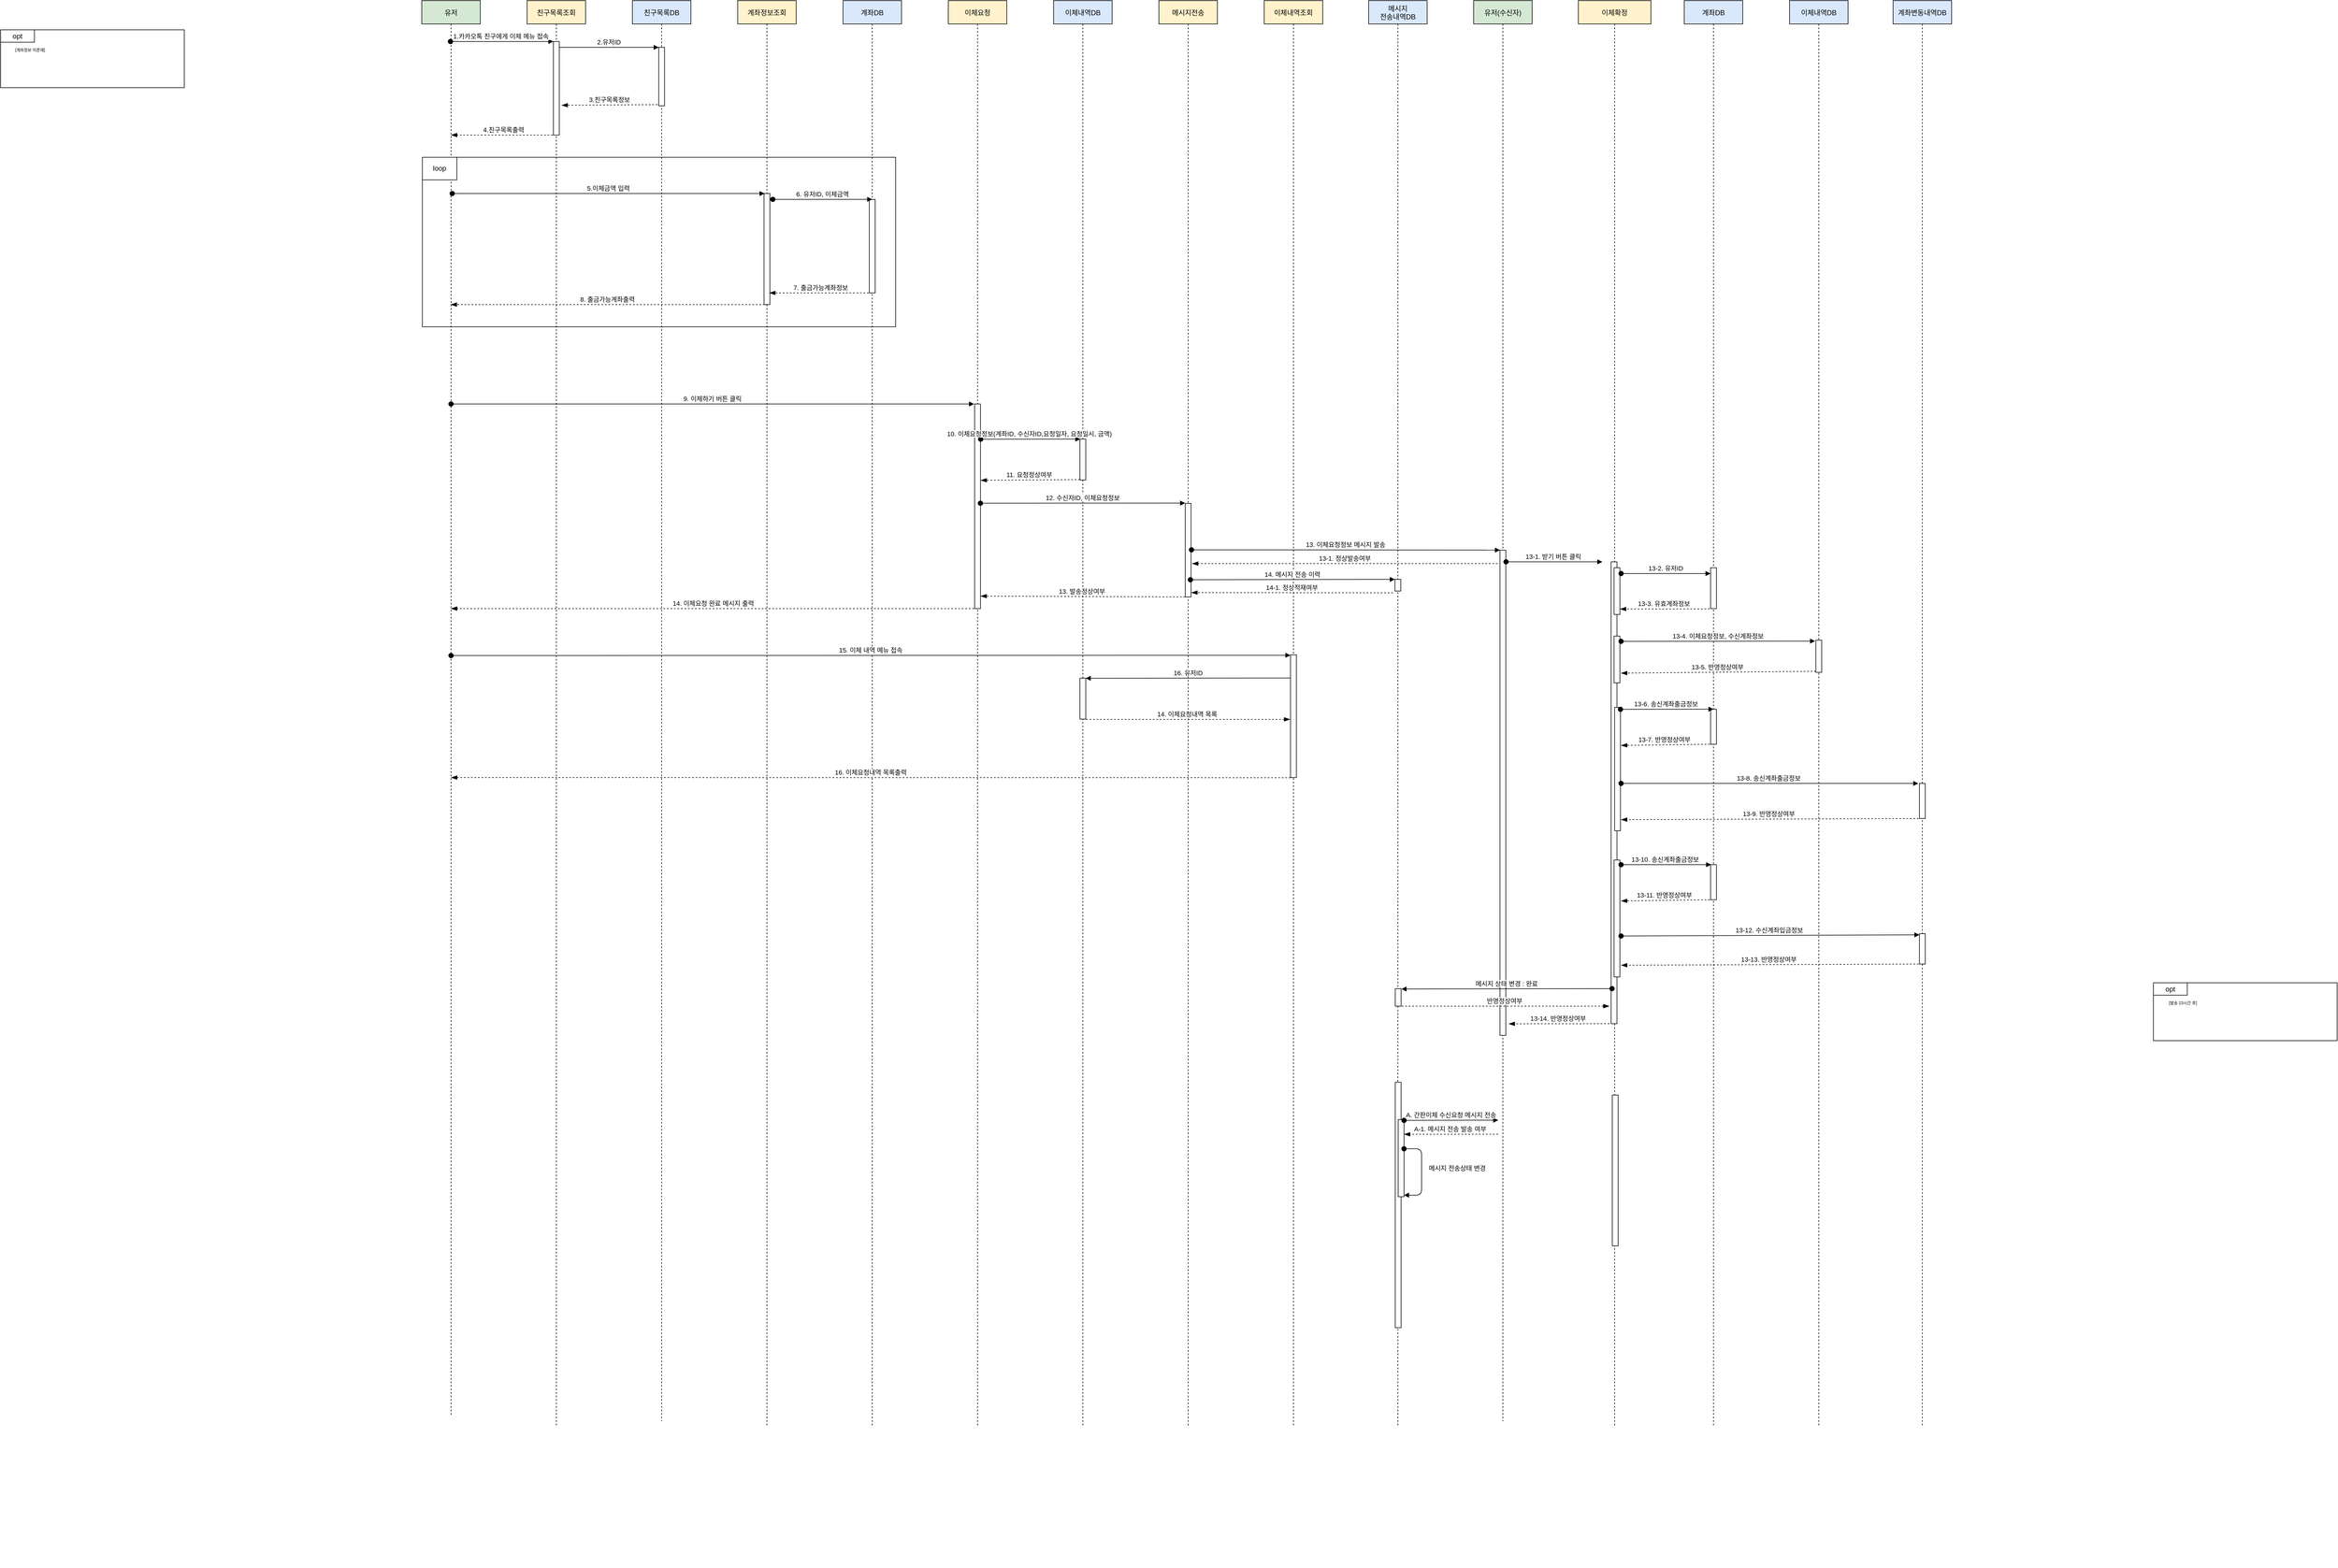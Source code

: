 <mxfile version="20.3.2" type="github">
  <diagram id="kgpKYQtTHZ0yAKxKKP6v" name="Page-1">
    <mxGraphModel dx="4843" dy="1558" grid="1" gridSize="10" guides="1" tooltips="1" connect="1" arrows="1" fold="1" page="1" pageScale="1" pageWidth="850" pageHeight="1100" background="none" math="0" shadow="0">
      <root>
        <mxCell id="0" />
        <mxCell id="1" parent="0" />
        <mxCell id="3nuBFxr9cyL0pnOWT2aG-1" value="친구목록조회" style="shape=umlLifeline;perimeter=lifelinePerimeter;container=1;collapsible=0;recursiveResize=0;rounded=0;shadow=0;strokeWidth=1;fillColor=#fff2cc;strokeColor=default;" parent="1" vertex="1">
          <mxGeometry x="-200" y="80" width="100" height="2440" as="geometry" />
        </mxCell>
        <mxCell id="3nuBFxr9cyL0pnOWT2aG-2" value="" style="points=[];perimeter=orthogonalPerimeter;rounded=0;shadow=0;strokeWidth=1;" parent="3nuBFxr9cyL0pnOWT2aG-1" vertex="1">
          <mxGeometry x="45" y="70" width="10" height="160" as="geometry" />
        </mxCell>
        <mxCell id="3nuBFxr9cyL0pnOWT2aG-5" value="친구목록DB" style="shape=umlLifeline;perimeter=lifelinePerimeter;container=1;collapsible=0;recursiveResize=0;rounded=0;shadow=0;strokeWidth=1;fillColor=#dae8fc;strokeColor=default;" parent="1" vertex="1">
          <mxGeometry x="-20" y="80" width="100" height="2430" as="geometry" />
        </mxCell>
        <mxCell id="3nuBFxr9cyL0pnOWT2aG-6" value="" style="points=[];perimeter=orthogonalPerimeter;rounded=0;shadow=0;strokeWidth=1;" parent="3nuBFxr9cyL0pnOWT2aG-5" vertex="1">
          <mxGeometry x="45" y="80" width="10" height="100" as="geometry" />
        </mxCell>
        <mxCell id="3nuBFxr9cyL0pnOWT2aG-7" value="3.친구목록정보" style="verticalAlign=bottom;endArrow=blockThin;dashed=1;endSize=8;shadow=0;strokeWidth=1;exitX=-0.2;exitY=0.98;exitDx=0;exitDy=0;exitPerimeter=0;endFill=1;entryX=1.4;entryY=0.681;entryDx=0;entryDy=0;entryPerimeter=0;" parent="1" target="3nuBFxr9cyL0pnOWT2aG-2" edge="1">
          <mxGeometry relative="1" as="geometry">
            <mxPoint x="-140" y="258" as="targetPoint" />
            <mxPoint x="23" y="258" as="sourcePoint" />
          </mxGeometry>
        </mxCell>
        <mxCell id="3nuBFxr9cyL0pnOWT2aG-8" value="2.유저ID" style="verticalAlign=bottom;endArrow=block;entryX=0;entryY=0;shadow=0;strokeWidth=1;" parent="1" source="3nuBFxr9cyL0pnOWT2aG-2" target="3nuBFxr9cyL0pnOWT2aG-6" edge="1">
          <mxGeometry relative="1" as="geometry">
            <mxPoint x="-45" y="160" as="sourcePoint" />
          </mxGeometry>
        </mxCell>
        <mxCell id="CvV1-d97VzqDH3h47T7x-1" value="유저" style="shape=umlLifeline;perimeter=lifelinePerimeter;container=1;collapsible=0;recursiveResize=0;rounded=0;shadow=0;strokeWidth=1;fillColor=#d5e8d4;strokeColor=default;" vertex="1" parent="1">
          <mxGeometry x="-380" y="80" width="100" height="2420" as="geometry" />
        </mxCell>
        <mxCell id="CvV1-d97VzqDH3h47T7x-10" value="5.이체금액 입력" style="verticalAlign=bottom;startArrow=oval;endArrow=block;startSize=8;shadow=0;strokeWidth=1;exitX=0.4;exitY=0;exitDx=0;exitDy=0;exitPerimeter=0;entryX=0.1;entryY=0;entryDx=0;entryDy=0;entryPerimeter=0;" edge="1" parent="CvV1-d97VzqDH3h47T7x-1" target="CvV1-d97VzqDH3h47T7x-8">
          <mxGeometry relative="1" as="geometry">
            <mxPoint x="52" y="330" as="sourcePoint" />
            <mxPoint x="228" y="330" as="targetPoint" />
          </mxGeometry>
        </mxCell>
        <mxCell id="3nuBFxr9cyL0pnOWT2aG-3" value="1.카카오톡 친구에게 이체 메뉴 접속 " style="verticalAlign=bottom;startArrow=oval;endArrow=block;startSize=8;shadow=0;strokeWidth=1;exitX=0.4;exitY=0;exitDx=0;exitDy=0;exitPerimeter=0;" parent="1" target="3nuBFxr9cyL0pnOWT2aG-2" edge="1">
          <mxGeometry relative="1" as="geometry">
            <mxPoint x="-331" y="150" as="sourcePoint" />
          </mxGeometry>
        </mxCell>
        <mxCell id="CvV1-d97VzqDH3h47T7x-9" value="4.친구목록출력" style="verticalAlign=bottom;endArrow=blockThin;dashed=1;endSize=8;shadow=0;strokeWidth=1;endFill=1;" edge="1" parent="1" target="CvV1-d97VzqDH3h47T7x-1">
          <mxGeometry relative="1" as="geometry">
            <mxPoint x="-135" y="320" as="targetPoint" />
            <mxPoint x="-150" y="310" as="sourcePoint" />
          </mxGeometry>
        </mxCell>
        <mxCell id="CvV1-d97VzqDH3h47T7x-13" value="계좌정보조회" style="shape=umlLifeline;perimeter=lifelinePerimeter;container=1;collapsible=0;recursiveResize=0;rounded=0;shadow=0;strokeWidth=1;fillColor=#fff2cc;strokeColor=default;" vertex="1" parent="1">
          <mxGeometry x="160" y="80" width="100" height="2440" as="geometry" />
        </mxCell>
        <mxCell id="CvV1-d97VzqDH3h47T7x-8" value="" style="points=[];perimeter=orthogonalPerimeter;rounded=0;shadow=0;strokeWidth=1;" vertex="1" parent="CvV1-d97VzqDH3h47T7x-13">
          <mxGeometry x="45" y="330" width="10" height="190" as="geometry" />
        </mxCell>
        <mxCell id="CvV1-d97VzqDH3h47T7x-15" value="계좌DB" style="shape=umlLifeline;perimeter=lifelinePerimeter;container=1;collapsible=0;recursiveResize=0;rounded=0;shadow=0;strokeWidth=1;fillColor=#dae8fc;strokeColor=default;" vertex="1" parent="1">
          <mxGeometry x="340" y="80" width="100" height="2440" as="geometry" />
        </mxCell>
        <mxCell id="CvV1-d97VzqDH3h47T7x-16" value="" style="points=[];perimeter=orthogonalPerimeter;rounded=0;shadow=0;strokeWidth=1;" vertex="1" parent="CvV1-d97VzqDH3h47T7x-15">
          <mxGeometry x="45" y="340" width="10" height="160" as="geometry" />
        </mxCell>
        <mxCell id="CvV1-d97VzqDH3h47T7x-19" value="6. 유저ID, 이체금액" style="verticalAlign=bottom;startArrow=oval;endArrow=block;startSize=8;shadow=0;strokeWidth=1;entryX=0.5;entryY=0;entryDx=0;entryDy=0;entryPerimeter=0;" edge="1" parent="1" target="CvV1-d97VzqDH3h47T7x-16">
          <mxGeometry relative="1" as="geometry">
            <mxPoint x="220" y="420" as="sourcePoint" />
            <mxPoint x="774" y="450" as="targetPoint" />
          </mxGeometry>
        </mxCell>
        <mxCell id="CvV1-d97VzqDH3h47T7x-24" value="7. 출금가능계좌정보" style="verticalAlign=bottom;endArrow=blockThin;dashed=1;endSize=8;shadow=0;strokeWidth=1;entryX=0.9;entryY=0.869;entryDx=0;entryDy=0;entryPerimeter=0;exitX=0.5;exitY=1;exitDx=0;exitDy=0;exitPerimeter=0;endFill=1;" edge="1" parent="1">
          <mxGeometry relative="1" as="geometry">
            <mxPoint x="214" y="580.04" as="targetPoint" />
            <mxPoint x="390" y="580" as="sourcePoint" />
          </mxGeometry>
        </mxCell>
        <mxCell id="CvV1-d97VzqDH3h47T7x-25" value="8. 출금가능계좌출력" style="verticalAlign=bottom;endArrow=blockThin;dashed=1;endSize=8;shadow=0;strokeWidth=1;exitX=0.5;exitY=1;exitDx=0;exitDy=0;exitPerimeter=0;endFill=1;" edge="1" parent="1">
          <mxGeometry relative="1" as="geometry">
            <mxPoint x="-330.5" y="600" as="targetPoint" />
            <mxPoint x="206" y="600" as="sourcePoint" />
          </mxGeometry>
        </mxCell>
        <mxCell id="CvV1-d97VzqDH3h47T7x-55" value="" style="group" vertex="1" connectable="0" parent="1">
          <mxGeometry x="-379" y="348" width="809" height="290" as="geometry" />
        </mxCell>
        <mxCell id="CvV1-d97VzqDH3h47T7x-54" value="loop" style="whiteSpace=wrap;html=1;labelBackgroundColor=#FFFFFF;strokeWidth=1;fillColor=default;" vertex="1" parent="CvV1-d97VzqDH3h47T7x-55">
          <mxGeometry width="58.99" height="38.667" as="geometry" />
        </mxCell>
        <mxCell id="CvV1-d97VzqDH3h47T7x-53" value="" style="whiteSpace=wrap;html=1;labelBackgroundColor=#FFFFFF;strokeWidth=1;fillColor=none;" vertex="1" parent="CvV1-d97VzqDH3h47T7x-55">
          <mxGeometry width="809" height="290" as="geometry" />
        </mxCell>
        <mxCell id="CvV1-d97VzqDH3h47T7x-63" value="9. 이체하기 버튼 클릭" style="verticalAlign=bottom;startArrow=oval;endArrow=block;startSize=8;shadow=0;strokeWidth=1;exitX=0.4;exitY=0;exitDx=0;exitDy=0;exitPerimeter=0;entryX=-0.1;entryY=0;entryDx=0;entryDy=0;entryPerimeter=0;" edge="1" parent="1" target="CvV1-d97VzqDH3h47T7x-65">
          <mxGeometry relative="1" as="geometry">
            <mxPoint x="-330" y="770" as="sourcePoint" />
            <mxPoint x="-154" y="770" as="targetPoint" />
          </mxGeometry>
        </mxCell>
        <mxCell id="CvV1-d97VzqDH3h47T7x-77" value="14. 이체요청 완료 메시지 출력 " style="verticalAlign=bottom;endArrow=blockThin;dashed=1;endSize=8;shadow=0;strokeWidth=1;exitX=0.5;exitY=1;exitDx=0;exitDy=0;exitPerimeter=0;endFill=1;" edge="1" parent="1" source="CvV1-d97VzqDH3h47T7x-65" target="CvV1-d97VzqDH3h47T7x-1">
          <mxGeometry relative="1" as="geometry">
            <mxPoint x="392.0" y="1120.45" as="targetPoint" />
            <mxPoint x="740.85" y="1120" as="sourcePoint" />
          </mxGeometry>
        </mxCell>
        <mxCell id="CvV1-d97VzqDH3h47T7x-79" value="15. 이체 내역 메뉴 접속" style="verticalAlign=bottom;startArrow=oval;endArrow=block;startSize=8;shadow=0;strokeWidth=1;exitX=0.5;exitY=0.484;exitDx=0;exitDy=0;exitPerimeter=0;entryX=-0.015;entryY=0.004;entryDx=0;entryDy=0;entryPerimeter=0;" edge="1" parent="1" target="CvV1-d97VzqDH3h47T7x-82">
          <mxGeometry relative="1" as="geometry">
            <mxPoint x="-330" y="1200.28" as="sourcePoint" />
            <mxPoint x="747" y="1199" as="targetPoint" />
          </mxGeometry>
        </mxCell>
        <mxCell id="CvV1-d97VzqDH3h47T7x-87" value="16. 이체요청내역 목록출력" style="verticalAlign=bottom;endArrow=blockThin;dashed=1;endSize=8;shadow=0;strokeWidth=1;endFill=1;exitX=0;exitY=1.001;exitDx=0;exitDy=0;exitPerimeter=0;" edge="1" parent="1" source="CvV1-d97VzqDH3h47T7x-82">
          <mxGeometry relative="1" as="geometry">
            <mxPoint x="-330" y="1409" as="targetPoint" />
            <mxPoint x="1410" y="1409" as="sourcePoint" />
          </mxGeometry>
        </mxCell>
        <mxCell id="CvV1-d97VzqDH3h47T7x-56" value="" style="group" vertex="1" connectable="0" parent="1">
          <mxGeometry x="-1100" y="130" width="314" height="99" as="geometry" />
        </mxCell>
        <mxCell id="CvV1-d97VzqDH3h47T7x-58" value="opt" style="whiteSpace=wrap;html=1;labelBackgroundColor=#FFFFFF;strokeWidth=1;fillColor=default;" vertex="1" parent="CvV1-d97VzqDH3h47T7x-56">
          <mxGeometry width="57.842" height="21.214" as="geometry" />
        </mxCell>
        <mxCell id="CvV1-d97VzqDH3h47T7x-61" value="" style="group" vertex="1" connectable="0" parent="CvV1-d97VzqDH3h47T7x-56">
          <mxGeometry width="314.0" height="99.0" as="geometry" />
        </mxCell>
        <mxCell id="CvV1-d97VzqDH3h47T7x-57" value="" style="whiteSpace=wrap;html=1;labelBackgroundColor=#FFFFFF;strokeWidth=1;fillColor=none;" vertex="1" parent="CvV1-d97VzqDH3h47T7x-61">
          <mxGeometry width="314.0" height="99.0" as="geometry" />
        </mxCell>
        <mxCell id="CvV1-d97VzqDH3h47T7x-60" value="[계좌정보 미존재]" style="text;html=1;align=center;verticalAlign=middle;resizable=0;points=[];autosize=1;strokeColor=none;fillColor=none;fontSize=7;" vertex="1" parent="CvV1-d97VzqDH3h47T7x-61">
          <mxGeometry y="20.114" width="100" height="30" as="geometry" />
        </mxCell>
        <mxCell id="CvV1-d97VzqDH3h47T7x-135" value="" style="group" vertex="1" connectable="0" parent="1">
          <mxGeometry x="520" y="80" width="2030" height="2680" as="geometry" />
        </mxCell>
        <mxCell id="CvV1-d97VzqDH3h47T7x-64" value="이체요청" style="shape=umlLifeline;perimeter=lifelinePerimeter;container=1;collapsible=0;recursiveResize=0;rounded=0;shadow=0;strokeWidth=1;fillColor=#fff2cc;strokeColor=default;" vertex="1" parent="CvV1-d97VzqDH3h47T7x-135">
          <mxGeometry width="100" height="2440" as="geometry" />
        </mxCell>
        <mxCell id="CvV1-d97VzqDH3h47T7x-65" value="" style="points=[];perimeter=orthogonalPerimeter;rounded=0;shadow=0;strokeWidth=1;" vertex="1" parent="CvV1-d97VzqDH3h47T7x-64">
          <mxGeometry x="45" y="690" width="10" height="350" as="geometry" />
        </mxCell>
        <mxCell id="CvV1-d97VzqDH3h47T7x-66" value="이체내역DB" style="shape=umlLifeline;perimeter=lifelinePerimeter;container=1;collapsible=0;recursiveResize=0;rounded=0;shadow=0;strokeWidth=1;fillColor=#dae8fc;strokeColor=default;" vertex="1" parent="CvV1-d97VzqDH3h47T7x-135">
          <mxGeometry x="180" width="100" height="2440" as="geometry" />
        </mxCell>
        <mxCell id="CvV1-d97VzqDH3h47T7x-67" value="" style="points=[];perimeter=orthogonalPerimeter;rounded=0;shadow=0;strokeWidth=1;" vertex="1" parent="CvV1-d97VzqDH3h47T7x-66">
          <mxGeometry x="45" y="750" width="10" height="70" as="geometry" />
        </mxCell>
        <mxCell id="CvV1-d97VzqDH3h47T7x-84" value="" style="points=[];perimeter=orthogonalPerimeter;rounded=0;shadow=0;strokeWidth=1;" vertex="1" parent="CvV1-d97VzqDH3h47T7x-66">
          <mxGeometry x="45" y="1159" width="10" height="70" as="geometry" />
        </mxCell>
        <mxCell id="CvV1-d97VzqDH3h47T7x-68" value="메시지전송" style="shape=umlLifeline;perimeter=lifelinePerimeter;container=1;collapsible=0;recursiveResize=0;rounded=0;shadow=0;strokeWidth=1;fillColor=#fff2cc;strokeColor=default;" vertex="1" parent="CvV1-d97VzqDH3h47T7x-135">
          <mxGeometry x="360" width="100" height="2440" as="geometry" />
        </mxCell>
        <mxCell id="CvV1-d97VzqDH3h47T7x-69" value="" style="points=[];perimeter=orthogonalPerimeter;rounded=0;shadow=0;strokeWidth=1;" vertex="1" parent="CvV1-d97VzqDH3h47T7x-68">
          <mxGeometry x="45" y="860" width="10" height="160" as="geometry" />
        </mxCell>
        <mxCell id="CvV1-d97VzqDH3h47T7x-71" value="10. 이체요청정보(계좌ID, 수신자ID,요청일자, 요청일시, 금액) " style="verticalAlign=bottom;startArrow=oval;endArrow=block;startSize=8;shadow=0;strokeWidth=1;exitX=1.031;exitY=0.172;exitDx=0;exitDy=0;exitPerimeter=0;entryX=0.068;entryY=0;entryDx=0;entryDy=0;entryPerimeter=0;" edge="1" parent="CvV1-d97VzqDH3h47T7x-135" source="CvV1-d97VzqDH3h47T7x-65" target="CvV1-d97VzqDH3h47T7x-67">
          <mxGeometry relative="1" as="geometry">
            <mxPoint x="60" y="750" as="sourcePoint" />
            <mxPoint x="230" y="750" as="targetPoint" />
          </mxGeometry>
        </mxCell>
        <mxCell id="CvV1-d97VzqDH3h47T7x-72" value="12. 수신자ID, 이체요청정보" style="verticalAlign=bottom;startArrow=oval;endArrow=block;startSize=8;shadow=0;strokeWidth=1;exitX=0.986;exitY=0.485;exitDx=0;exitDy=0;exitPerimeter=0;entryX=-0.014;entryY=-0.003;entryDx=0;entryDy=0;entryPerimeter=0;" edge="1" parent="CvV1-d97VzqDH3h47T7x-135" source="CvV1-d97VzqDH3h47T7x-65" target="CvV1-d97VzqDH3h47T7x-69">
          <mxGeometry relative="1" as="geometry">
            <mxPoint x="65.31" y="860.2" as="sourcePoint" />
            <mxPoint x="235.68" y="860" as="targetPoint" />
          </mxGeometry>
        </mxCell>
        <mxCell id="CvV1-d97VzqDH3h47T7x-73" value="11. 요청정상여부 " style="verticalAlign=bottom;endArrow=blockThin;dashed=1;endSize=8;shadow=0;strokeWidth=1;exitX=0.009;exitY=0.991;exitDx=0;exitDy=0;exitPerimeter=0;endFill=1;entryX=1.036;entryY=0.373;entryDx=0;entryDy=0;entryPerimeter=0;" edge="1" parent="CvV1-d97VzqDH3h47T7x-135" source="CvV1-d97VzqDH3h47T7x-67" target="CvV1-d97VzqDH3h47T7x-65">
          <mxGeometry relative="1" as="geometry">
            <mxPoint x="60" y="820" as="targetPoint" />
            <mxPoint x="225" y="818.82" as="sourcePoint" />
          </mxGeometry>
        </mxCell>
        <mxCell id="CvV1-d97VzqDH3h47T7x-74" value="유저(수신자)" style="shape=umlLifeline;perimeter=lifelinePerimeter;container=1;collapsible=0;recursiveResize=0;rounded=0;shadow=0;strokeWidth=1;fillColor=#d5e8d4;strokeColor=default;" vertex="1" parent="CvV1-d97VzqDH3h47T7x-135">
          <mxGeometry x="898" width="100" height="2430" as="geometry" />
        </mxCell>
        <mxCell id="CvV1-d97VzqDH3h47T7x-88" value="" style="points=[];perimeter=orthogonalPerimeter;rounded=0;shadow=0;strokeWidth=1;" vertex="1" parent="CvV1-d97VzqDH3h47T7x-74">
          <mxGeometry x="45" y="940" width="10" height="830" as="geometry" />
        </mxCell>
        <mxCell id="CvV1-d97VzqDH3h47T7x-76" value="13. 발송정상여부 " style="verticalAlign=bottom;endArrow=blockThin;dashed=1;endSize=8;shadow=0;strokeWidth=1;exitX=0.008;exitY=1;exitDx=0;exitDy=0;exitPerimeter=0;endFill=1;entryX=1.012;entryY=0.939;entryDx=0;entryDy=0;entryPerimeter=0;" edge="1" parent="CvV1-d97VzqDH3h47T7x-135" source="CvV1-d97VzqDH3h47T7x-69" target="CvV1-d97VzqDH3h47T7x-65">
          <mxGeometry relative="1" as="geometry">
            <mxPoint x="150" y="931" as="targetPoint" />
            <mxPoint x="399.73" y="930.0" as="sourcePoint" />
          </mxGeometry>
        </mxCell>
        <mxCell id="CvV1-d97VzqDH3h47T7x-81" value="이체내역조회" style="shape=umlLifeline;perimeter=lifelinePerimeter;container=1;collapsible=0;recursiveResize=0;rounded=0;shadow=0;strokeWidth=1;fillColor=#fff2cc;strokeColor=default;" vertex="1" parent="CvV1-d97VzqDH3h47T7x-135">
          <mxGeometry x="540" width="100" height="2440" as="geometry" />
        </mxCell>
        <mxCell id="CvV1-d97VzqDH3h47T7x-82" value="" style="points=[];perimeter=orthogonalPerimeter;rounded=0;shadow=0;strokeWidth=1;" vertex="1" parent="CvV1-d97VzqDH3h47T7x-81">
          <mxGeometry x="45" y="1119" width="10" height="210" as="geometry" />
        </mxCell>
        <mxCell id="CvV1-d97VzqDH3h47T7x-83" value="16. 유저ID" style="verticalAlign=bottom;startArrow=none;endArrow=block;startSize=8;shadow=0;strokeWidth=1;exitX=0.002;exitY=0.189;exitDx=0;exitDy=0;exitPerimeter=0;entryX=0.99;entryY=0.002;entryDx=0;entryDy=0;entryPerimeter=0;startFill=0;" edge="1" parent="CvV1-d97VzqDH3h47T7x-135" source="CvV1-d97VzqDH3h47T7x-82" target="CvV1-d97VzqDH3h47T7x-84">
          <mxGeometry relative="1" as="geometry">
            <mxPoint x="-1020" y="1130.28" as="sourcePoint" />
            <mxPoint x="340" y="1159" as="targetPoint" />
          </mxGeometry>
        </mxCell>
        <mxCell id="CvV1-d97VzqDH3h47T7x-85" value="14. 이체요청내역 목록 " style="verticalAlign=bottom;endArrow=blockThin;dashed=1;endSize=8;shadow=0;strokeWidth=1;exitX=1.047;exitY=1.008;exitDx=0;exitDy=0;exitPerimeter=0;endFill=1;entryX=-0.049;entryY=0.526;entryDx=0;entryDy=0;entryPerimeter=0;" edge="1" parent="CvV1-d97VzqDH3h47T7x-135" source="CvV1-d97VzqDH3h47T7x-84" target="CvV1-d97VzqDH3h47T7x-82">
          <mxGeometry relative="1" as="geometry">
            <mxPoint x="-140" y="1279.45" as="targetPoint" />
            <mxPoint x="208.85" y="1279" as="sourcePoint" />
          </mxGeometry>
        </mxCell>
        <mxCell id="CvV1-d97VzqDH3h47T7x-89" value="이체확정" style="shape=umlLifeline;perimeter=lifelinePerimeter;container=1;collapsible=0;recursiveResize=0;rounded=0;shadow=0;strokeWidth=1;fillColor=#fff2cc;strokeColor=default;" vertex="1" parent="CvV1-d97VzqDH3h47T7x-135">
          <mxGeometry x="1077" width="124.0" height="2440" as="geometry" />
        </mxCell>
        <mxCell id="CvV1-d97VzqDH3h47T7x-90" value="" style="points=[];perimeter=orthogonalPerimeter;rounded=0;shadow=0;strokeWidth=1;" vertex="1" parent="CvV1-d97VzqDH3h47T7x-89">
          <mxGeometry x="56" y="960" width="10" height="790" as="geometry" />
        </mxCell>
        <mxCell id="CvV1-d97VzqDH3h47T7x-94" value="" style="points=[];perimeter=orthogonalPerimeter;rounded=0;shadow=0;strokeWidth=1;" vertex="1" parent="CvV1-d97VzqDH3h47T7x-89">
          <mxGeometry x="61" y="970" width="10" height="80" as="geometry" />
        </mxCell>
        <mxCell id="CvV1-d97VzqDH3h47T7x-114" value="" style="points=[];perimeter=orthogonalPerimeter;rounded=0;shadow=0;strokeWidth=1;" vertex="1" parent="CvV1-d97VzqDH3h47T7x-89">
          <mxGeometry x="62" y="1209" width="10" height="211" as="geometry" />
        </mxCell>
        <mxCell id="CvV1-d97VzqDH3h47T7x-124" value="" style="points=[];perimeter=orthogonalPerimeter;rounded=0;shadow=0;strokeWidth=1;" vertex="1" parent="CvV1-d97VzqDH3h47T7x-89">
          <mxGeometry x="61" y="1470" width="10" height="200" as="geometry" />
        </mxCell>
        <mxCell id="CvV1-d97VzqDH3h47T7x-91" value="13-1. 받기 버튼 클릭 " style="verticalAlign=bottom;startArrow=oval;endArrow=block;startSize=8;shadow=0;strokeWidth=1;exitX=1.071;exitY=0.235;exitDx=0;exitDy=0;exitPerimeter=0;" edge="1" parent="CvV1-d97VzqDH3h47T7x-135">
          <mxGeometry relative="1" as="geometry">
            <mxPoint x="953.35" y="960.0" as="sourcePoint" />
            <mxPoint x="1118" y="960" as="targetPoint" />
          </mxGeometry>
        </mxCell>
        <mxCell id="CvV1-d97VzqDH3h47T7x-92" value="계좌DB" style="shape=umlLifeline;perimeter=lifelinePerimeter;container=1;collapsible=0;recursiveResize=0;rounded=0;shadow=0;strokeWidth=1;labelBackgroundColor=none;fillColor=#dae8fc;strokeColor=default;" vertex="1" parent="CvV1-d97VzqDH3h47T7x-135">
          <mxGeometry x="1258" width="100" height="2440" as="geometry" />
        </mxCell>
        <mxCell id="CvV1-d97VzqDH3h47T7x-93" value="" style="points=[];perimeter=orthogonalPerimeter;rounded=0;shadow=0;strokeWidth=1;" vertex="1" parent="CvV1-d97VzqDH3h47T7x-92">
          <mxGeometry x="45" y="970" width="10" height="70" as="geometry" />
        </mxCell>
        <mxCell id="CvV1-d97VzqDH3h47T7x-126" value="13-12. 수신계좌입금정보 " style="verticalAlign=bottom;startArrow=oval;endArrow=block;startSize=8;shadow=0;strokeWidth=1;entryX=-0.038;entryY=0.124;entryDx=0;entryDy=0;entryPerimeter=0;" edge="1" parent="CvV1-d97VzqDH3h47T7x-92">
          <mxGeometry relative="1" as="geometry">
            <mxPoint x="-108" y="1600" as="sourcePoint" />
            <mxPoint x="402.0" y="1598" as="targetPoint" />
          </mxGeometry>
        </mxCell>
        <mxCell id="CvV1-d97VzqDH3h47T7x-127" value="13-13. 반영정상여부 " style="verticalAlign=bottom;endArrow=blockThin;dashed=1;endSize=8;shadow=0;strokeWidth=1;endFill=1;exitX=-0.128;exitY=1;exitDx=0;exitDy=0;exitPerimeter=0;" edge="1" parent="CvV1-d97VzqDH3h47T7x-92">
          <mxGeometry relative="1" as="geometry">
            <mxPoint x="-108" y="1650" as="targetPoint" />
            <mxPoint x="400.72" y="1648" as="sourcePoint" />
          </mxGeometry>
        </mxCell>
        <mxCell id="CvV1-d97VzqDH3h47T7x-95" value="13-2. 유저ID" style="verticalAlign=bottom;startArrow=oval;endArrow=block;startSize=8;shadow=0;strokeWidth=1;entryX=-0.006;entryY=0.143;entryDx=0;entryDy=0;entryPerimeter=0;" edge="1" parent="CvV1-d97VzqDH3h47T7x-135" target="CvV1-d97VzqDH3h47T7x-93">
          <mxGeometry relative="1" as="geometry">
            <mxPoint x="1150" y="980" as="sourcePoint" />
            <mxPoint x="1308.29" y="980.16" as="targetPoint" />
          </mxGeometry>
        </mxCell>
        <mxCell id="CvV1-d97VzqDH3h47T7x-96" value="13-3. 유효계좌정보 " style="verticalAlign=bottom;endArrow=blockThin;dashed=1;endSize=8;shadow=0;strokeWidth=1;endFill=1;exitX=-0.15;exitY=1.007;exitDx=0;exitDy=0;exitPerimeter=0;entryX=1.014;entryY=0.884;entryDx=0;entryDy=0;entryPerimeter=0;" edge="1" parent="CvV1-d97VzqDH3h47T7x-135" source="CvV1-d97VzqDH3h47T7x-93" target="CvV1-d97VzqDH3h47T7x-94">
          <mxGeometry relative="1" as="geometry">
            <mxPoint x="1138" y="1040" as="targetPoint" />
            <mxPoint x="1503" y="1050.21" as="sourcePoint" />
          </mxGeometry>
        </mxCell>
        <mxCell id="CvV1-d97VzqDH3h47T7x-103" value="" style="points=[];perimeter=orthogonalPerimeter;rounded=0;shadow=0;strokeWidth=1;" vertex="1" parent="CvV1-d97VzqDH3h47T7x-135">
          <mxGeometry x="1138" y="1087" width="10" height="80" as="geometry" />
        </mxCell>
        <mxCell id="CvV1-d97VzqDH3h47T7x-105" value="13-14. 반영정상여부 " style="verticalAlign=bottom;endArrow=blockThin;dashed=1;endSize=8;shadow=0;strokeWidth=1;endFill=1;entryX=1.014;entryY=0.884;entryDx=0;entryDy=0;entryPerimeter=0;" edge="1" parent="CvV1-d97VzqDH3h47T7x-135">
          <mxGeometry relative="1" as="geometry">
            <mxPoint x="958.0" y="1750.23" as="targetPoint" />
            <mxPoint x="1130" y="1750" as="sourcePoint" />
          </mxGeometry>
        </mxCell>
        <mxCell id="CvV1-d97VzqDH3h47T7x-106" value="이체내역DB" style="shape=umlLifeline;perimeter=lifelinePerimeter;container=1;collapsible=0;recursiveResize=0;rounded=0;shadow=0;strokeWidth=1;fillColor=#dae8fc;strokeColor=default;" vertex="1" parent="CvV1-d97VzqDH3h47T7x-135">
          <mxGeometry x="1438" width="100" height="2440" as="geometry" />
        </mxCell>
        <mxCell id="CvV1-d97VzqDH3h47T7x-108" value="" style="points=[];perimeter=orthogonalPerimeter;rounded=0;shadow=0;strokeWidth=1;" vertex="1" parent="CvV1-d97VzqDH3h47T7x-106">
          <mxGeometry x="45" y="1094" width="10" height="55" as="geometry" />
        </mxCell>
        <mxCell id="CvV1-d97VzqDH3h47T7x-109" value="13-4. 이체요청정보, 수신계좌정보" style="verticalAlign=bottom;startArrow=oval;endArrow=block;startSize=8;shadow=0;strokeWidth=1;entryX=-0.133;entryY=0.029;entryDx=0;entryDy=0;entryPerimeter=0;" edge="1" parent="CvV1-d97VzqDH3h47T7x-135" target="CvV1-d97VzqDH3h47T7x-108">
          <mxGeometry relative="1" as="geometry">
            <mxPoint x="1150" y="1096" as="sourcePoint" />
            <mxPoint x="1303.0" y="1095.01" as="targetPoint" />
          </mxGeometry>
        </mxCell>
        <mxCell id="CvV1-d97VzqDH3h47T7x-110" value="계좌변동내역DB" style="shape=umlLifeline;perimeter=lifelinePerimeter;container=1;collapsible=0;recursiveResize=0;rounded=0;shadow=0;strokeWidth=1;fillColor=#dae8fc;strokeColor=default;" vertex="1" parent="CvV1-d97VzqDH3h47T7x-135">
          <mxGeometry x="1615" width="100" height="2440" as="geometry" />
        </mxCell>
        <mxCell id="CvV1-d97VzqDH3h47T7x-111" value="" style="points=[];perimeter=orthogonalPerimeter;rounded=0;shadow=0;strokeWidth=1;" vertex="1" parent="CvV1-d97VzqDH3h47T7x-110">
          <mxGeometry x="45" y="1339" width="10" height="60" as="geometry" />
        </mxCell>
        <mxCell id="CvV1-d97VzqDH3h47T7x-125" value="" style="points=[];perimeter=orthogonalPerimeter;rounded=0;shadow=0;strokeWidth=1;" vertex="1" parent="CvV1-d97VzqDH3h47T7x-110">
          <mxGeometry x="45" y="1596" width="10" height="52" as="geometry" />
        </mxCell>
        <mxCell id="CvV1-d97VzqDH3h47T7x-112" value="13-5. 반영정상여부 " style="verticalAlign=bottom;endArrow=blockThin;dashed=1;endSize=8;shadow=0;strokeWidth=1;endFill=1;entryX=1.2;entryY=0.792;entryDx=0;entryDy=0;entryPerimeter=0;exitX=0.002;exitY=0.967;exitDx=0;exitDy=0;exitPerimeter=0;" edge="1" parent="CvV1-d97VzqDH3h47T7x-135" source="CvV1-d97VzqDH3h47T7x-108" target="CvV1-d97VzqDH3h47T7x-103">
          <mxGeometry relative="1" as="geometry">
            <mxPoint x="1138.0" y="1145.23" as="targetPoint" />
            <mxPoint x="1301.36" y="1145.0" as="sourcePoint" />
          </mxGeometry>
        </mxCell>
        <mxCell id="CvV1-d97VzqDH3h47T7x-115" value="13-8. 송신계좌출금정보 " style="verticalAlign=bottom;startArrow=oval;endArrow=block;startSize=8;shadow=0;strokeWidth=1;" edge="1" parent="CvV1-d97VzqDH3h47T7x-135">
          <mxGeometry relative="1" as="geometry">
            <mxPoint x="1150" y="1339" as="sourcePoint" />
            <mxPoint x="1658" y="1339" as="targetPoint" />
          </mxGeometry>
        </mxCell>
        <mxCell id="CvV1-d97VzqDH3h47T7x-117" value="13-9. 반영정상여부 " style="verticalAlign=bottom;endArrow=blockThin;dashed=1;endSize=8;shadow=0;strokeWidth=1;endFill=1;exitX=-0.128;exitY=1;exitDx=0;exitDy=0;exitPerimeter=0;" edge="1" parent="CvV1-d97VzqDH3h47T7x-135" source="CvV1-d97VzqDH3h47T7x-111">
          <mxGeometry relative="1" as="geometry">
            <mxPoint x="1150" y="1401" as="targetPoint" />
            <mxPoint x="1483.02" y="1399" as="sourcePoint" />
          </mxGeometry>
        </mxCell>
        <mxCell id="CvV1-d97VzqDH3h47T7x-147" value="메시지&#xa;전송내역DB" style="shape=umlLifeline;perimeter=lifelinePerimeter;container=1;collapsible=0;recursiveResize=0;rounded=0;shadow=0;strokeWidth=1;fillColor=#dae8fc;strokeColor=default;" vertex="1" parent="CvV1-d97VzqDH3h47T7x-135">
          <mxGeometry x="718.5" width="100" height="2440" as="geometry" />
        </mxCell>
        <mxCell id="CvV1-d97VzqDH3h47T7x-148" value="" style="points=[];perimeter=orthogonalPerimeter;rounded=0;shadow=0;strokeWidth=1;" vertex="1" parent="CvV1-d97VzqDH3h47T7x-147">
          <mxGeometry x="45" y="990" width="10" height="20" as="geometry" />
        </mxCell>
        <mxCell id="CvV1-d97VzqDH3h47T7x-75" value="13. 이체요청정보 메시지 발송" style="verticalAlign=bottom;startArrow=oval;endArrow=block;startSize=8;shadow=0;strokeWidth=1;exitX=1.071;exitY=0.235;exitDx=0;exitDy=0;exitPerimeter=0;entryX=0;entryY=0.001;entryDx=0;entryDy=0;entryPerimeter=0;" edge="1" parent="CvV1-d97VzqDH3h47T7x-135">
          <mxGeometry relative="1" as="geometry">
            <mxPoint x="415.71" y="939.45" as="sourcePoint" />
            <mxPoint x="943" y="939.89" as="targetPoint" />
          </mxGeometry>
        </mxCell>
        <mxCell id="CvV1-d97VzqDH3h47T7x-150" value="14. 메시지 전송 이력" style="verticalAlign=bottom;startArrow=oval;endArrow=block;startSize=8;shadow=0;strokeWidth=1;exitX=0.539;exitY=0.406;exitDx=0;exitDy=0;exitPerimeter=0;entryX=-0.015;entryY=0;entryDx=0;entryDy=0;entryPerimeter=0;" edge="1" parent="CvV1-d97VzqDH3h47T7x-135" source="CvV1-d97VzqDH3h47T7x-68" target="CvV1-d97VzqDH3h47T7x-148">
          <mxGeometry relative="1" as="geometry">
            <mxPoint x="415.71" y="878.0" as="sourcePoint" />
            <mxPoint x="943" y="878.44" as="targetPoint" />
          </mxGeometry>
        </mxCell>
        <mxCell id="CvV1-d97VzqDH3h47T7x-152" value="14-1. 정상적재여부" style="verticalAlign=bottom;endArrow=blockThin;dashed=1;endSize=8;shadow=0;strokeWidth=1;endFill=1;entryX=1.044;entryY=0.954;entryDx=0;entryDy=0;entryPerimeter=0;" edge="1" parent="CvV1-d97VzqDH3h47T7x-135" target="CvV1-d97VzqDH3h47T7x-69">
          <mxGeometry relative="1" as="geometry">
            <mxPoint x="420" y="1013" as="targetPoint" />
            <mxPoint x="760" y="1013" as="sourcePoint" />
          </mxGeometry>
        </mxCell>
        <mxCell id="CvV1-d97VzqDH3h47T7x-155" value="메시지 상태 변경 : 완료" style="verticalAlign=bottom;startArrow=oval;endArrow=block;startSize=8;shadow=0;strokeWidth=1;exitX=0.157;exitY=0.924;exitDx=0;exitDy=0;exitPerimeter=0;entryX=1.067;entryY=0.022;entryDx=0;entryDy=0;entryPerimeter=0;" edge="1" parent="CvV1-d97VzqDH3h47T7x-135" source="CvV1-d97VzqDH3h47T7x-90" target="CvV1-d97VzqDH3h47T7x-169">
          <mxGeometry relative="1" as="geometry">
            <mxPoint x="1120.29" y="1690.77" as="sourcePoint" />
            <mxPoint x="780" y="1690" as="targetPoint" />
          </mxGeometry>
        </mxCell>
        <mxCell id="CvV1-d97VzqDH3h47T7x-156" value="13-1. 정상발송여부" style="verticalAlign=bottom;endArrow=blockThin;dashed=1;endSize=8;shadow=0;strokeWidth=1;endFill=1;entryX=1.044;entryY=0.954;entryDx=0;entryDy=0;entryPerimeter=0;" edge="1" parent="CvV1-d97VzqDH3h47T7x-135">
          <mxGeometry relative="1" as="geometry">
            <mxPoint x="416.72" y="963.0" as="targetPoint" />
            <mxPoint x="939" y="963" as="sourcePoint" />
          </mxGeometry>
        </mxCell>
        <mxCell id="CvV1-d97VzqDH3h47T7x-157" value="반영정상여부 " style="verticalAlign=bottom;endArrow=blockThin;dashed=1;endSize=8;shadow=0;strokeWidth=1;endFill=1;" edge="1" parent="CvV1-d97VzqDH3h47T7x-135">
          <mxGeometry relative="1" as="geometry">
            <mxPoint x="1130" y="1720" as="targetPoint" />
            <mxPoint x="775" y="1720" as="sourcePoint" />
          </mxGeometry>
        </mxCell>
        <mxCell id="CvV1-d97VzqDH3h47T7x-144" value="" style="points=[];perimeter=orthogonalPerimeter;rounded=0;shadow=0;strokeWidth=1;" vertex="1" parent="CvV1-d97VzqDH3h47T7x-135">
          <mxGeometry x="764" y="1850" width="10" height="420" as="geometry" />
        </mxCell>
        <mxCell id="CvV1-d97VzqDH3h47T7x-168" value="" style="group" vertex="1" connectable="0" parent="CvV1-d97VzqDH3h47T7x-135">
          <mxGeometry x="769" y="1914" width="171" height="132" as="geometry" />
        </mxCell>
        <mxCell id="CvV1-d97VzqDH3h47T7x-159" value="" style="points=[];perimeter=orthogonalPerimeter;rounded=0;shadow=0;strokeWidth=1;" vertex="1" parent="CvV1-d97VzqDH3h47T7x-168">
          <mxGeometry width="10" height="132" as="geometry" />
        </mxCell>
        <mxCell id="CvV1-d97VzqDH3h47T7x-158" value="A. 간판이체 수신요청 메시지 전송" style="verticalAlign=bottom;startArrow=oval;endArrow=block;startSize=8;shadow=0;strokeWidth=1;exitX=1.049;exitY=0.244;exitDx=0;exitDy=0;exitPerimeter=0;" edge="1" parent="CvV1-d97VzqDH3h47T7x-168">
          <mxGeometry relative="1" as="geometry">
            <mxPoint x="10.0" y="1.26" as="sourcePoint" />
            <mxPoint x="171" y="1" as="targetPoint" />
          </mxGeometry>
        </mxCell>
        <mxCell id="CvV1-d97VzqDH3h47T7x-160" value="메시지 전송상태 변경" style="verticalAlign=bottom;startArrow=oval;endArrow=block;startSize=8;shadow=0;strokeWidth=1;exitX=1.049;exitY=0.244;exitDx=0;exitDy=0;exitPerimeter=0;edgeStyle=entityRelationEdgeStyle;entryX=0.987;entryY=0.98;entryDx=0;entryDy=0;entryPerimeter=0;" edge="1" parent="CvV1-d97VzqDH3h47T7x-168" target="CvV1-d97VzqDH3h47T7x-159">
          <mxGeometry x="0.033" y="61" relative="1" as="geometry">
            <mxPoint x="10.0" y="49.92" as="sourcePoint" />
            <mxPoint x="51" y="81" as="targetPoint" />
            <mxPoint as="offset" />
          </mxGeometry>
        </mxCell>
        <mxCell id="CvV1-d97VzqDH3h47T7x-163" value="A-1. 메시지 전송 발송 여부 " style="verticalAlign=bottom;endArrow=blockThin;dashed=1;endSize=8;shadow=0;strokeWidth=1;endFill=1;entryX=1.2;entryY=0.792;entryDx=0;entryDy=0;entryPerimeter=0;" edge="1" parent="CvV1-d97VzqDH3h47T7x-168">
          <mxGeometry relative="1" as="geometry">
            <mxPoint x="10" y="25.18" as="targetPoint" />
            <mxPoint x="171" y="25" as="sourcePoint" />
          </mxGeometry>
        </mxCell>
        <mxCell id="CvV1-d97VzqDH3h47T7x-169" value="" style="points=[];perimeter=orthogonalPerimeter;rounded=0;shadow=0;strokeWidth=1;" vertex="1" parent="CvV1-d97VzqDH3h47T7x-135">
          <mxGeometry x="764" y="1690" width="10" height="30" as="geometry" />
        </mxCell>
        <mxCell id="CvV1-d97VzqDH3h47T7x-137" value="" style="points=[];perimeter=orthogonalPerimeter;rounded=0;shadow=0;strokeWidth=1;" vertex="1" parent="1">
          <mxGeometry x="1823" y="1292" width="10" height="60" as="geometry" />
        </mxCell>
        <mxCell id="CvV1-d97VzqDH3h47T7x-138" value="13-6. 송신계좌출금정보 " style="verticalAlign=bottom;startArrow=oval;endArrow=block;startSize=8;shadow=0;strokeWidth=1;exitX=1.049;exitY=0.244;exitDx=0;exitDy=0;exitPerimeter=0;" edge="1" parent="1">
          <mxGeometry relative="1" as="geometry">
            <mxPoint x="1669.0" y="1292.26" as="sourcePoint" />
            <mxPoint x="1828" y="1292" as="targetPoint" />
          </mxGeometry>
        </mxCell>
        <mxCell id="CvV1-d97VzqDH3h47T7x-139" value="13-7. 반영정상여부 " style="verticalAlign=bottom;endArrow=blockThin;dashed=1;endSize=8;shadow=0;strokeWidth=1;endFill=1;exitX=-0.128;exitY=1;exitDx=0;exitDy=0;exitPerimeter=0;" edge="1" parent="1" source="CvV1-d97VzqDH3h47T7x-137">
          <mxGeometry relative="1" as="geometry">
            <mxPoint x="1670" y="1354" as="targetPoint" />
            <mxPoint x="1484.02" y="1272" as="sourcePoint" />
          </mxGeometry>
        </mxCell>
        <mxCell id="CvV1-d97VzqDH3h47T7x-140" value="" style="points=[];perimeter=orthogonalPerimeter;rounded=0;shadow=0;strokeWidth=1;" vertex="1" parent="1">
          <mxGeometry x="1823" y="1558" width="10" height="60" as="geometry" />
        </mxCell>
        <mxCell id="CvV1-d97VzqDH3h47T7x-141" value="13-10. 송신계좌출금정보 " style="verticalAlign=bottom;startArrow=oval;endArrow=block;startSize=8;shadow=0;strokeWidth=1;" edge="1" parent="1">
          <mxGeometry relative="1" as="geometry">
            <mxPoint x="1670" y="1558" as="sourcePoint" />
            <mxPoint x="1824" y="1558" as="targetPoint" />
          </mxGeometry>
        </mxCell>
        <mxCell id="CvV1-d97VzqDH3h47T7x-142" value="13-11. 반영정상여부 " style="verticalAlign=bottom;endArrow=blockThin;dashed=1;endSize=8;shadow=0;strokeWidth=1;endFill=1;exitX=-0.128;exitY=1;exitDx=0;exitDy=0;exitPerimeter=0;" edge="1" parent="1" source="CvV1-d97VzqDH3h47T7x-140">
          <mxGeometry relative="1" as="geometry">
            <mxPoint x="1670" y="1620" as="targetPoint" />
            <mxPoint x="1484.02" y="1538" as="sourcePoint" />
          </mxGeometry>
        </mxCell>
        <mxCell id="CvV1-d97VzqDH3h47T7x-154" value="" style="group" vertex="1" connectable="0" parent="1">
          <mxGeometry x="2580" y="1760" width="314" height="99" as="geometry" />
        </mxCell>
        <mxCell id="CvV1-d97VzqDH3h47T7x-99" value="opt" style="whiteSpace=wrap;html=1;labelBackgroundColor=#FFFFFF;strokeWidth=1;fillColor=default;" vertex="1" parent="CvV1-d97VzqDH3h47T7x-154">
          <mxGeometry width="57.842" height="21.214" as="geometry" />
        </mxCell>
        <mxCell id="CvV1-d97VzqDH3h47T7x-101" value="" style="whiteSpace=wrap;html=1;labelBackgroundColor=#FFFFFF;strokeWidth=1;fillColor=none;" vertex="1" parent="CvV1-d97VzqDH3h47T7x-154">
          <mxGeometry width="314.0" height="99.0" as="geometry" />
        </mxCell>
        <mxCell id="CvV1-d97VzqDH3h47T7x-102" value="[발송 23시간 후]" style="text;html=1;align=center;verticalAlign=middle;resizable=0;points=[];autosize=1;strokeColor=none;fillColor=none;fontSize=7;" vertex="1" parent="CvV1-d97VzqDH3h47T7x-154">
          <mxGeometry y="20.114" width="100" height="30" as="geometry" />
        </mxCell>
        <mxCell id="CvV1-d97VzqDH3h47T7x-167" value="" style="points=[];perimeter=orthogonalPerimeter;rounded=0;shadow=0;strokeWidth=1;" vertex="1" parent="1">
          <mxGeometry x="1655" y="1952" width="10" height="258" as="geometry" />
        </mxCell>
      </root>
    </mxGraphModel>
  </diagram>
</mxfile>
